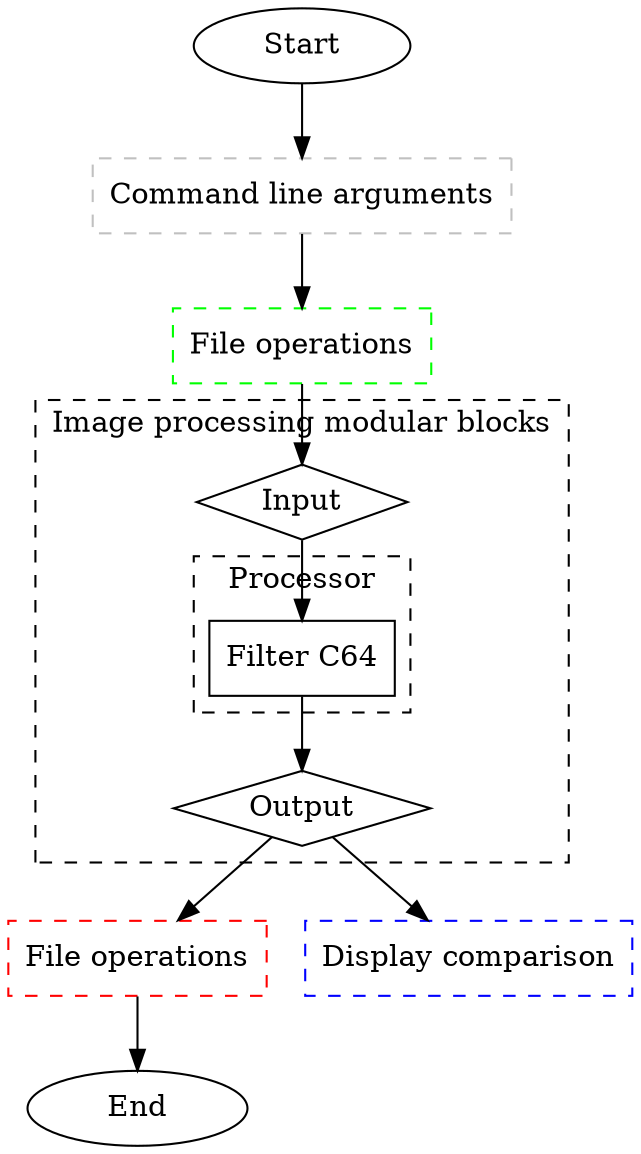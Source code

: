 digraph IMBFlowchart {
	compound=true;
	graph [color="black"];

	start [label="   Start   ", shape="ellipse"];
	end [label="    End    ", shape="ellipse"];
	command_line_arguments [label="Command line arguments", shape="box", style="dashed", color="grey"];
	file_operations_input [label="File operations", shape="box", style="dashed", color="green"];
	file_operations_output [label="File operations", shape="box", style="dashed", color="red"];
	display [label="Display comparison", shape="box", style="dashed", color="blue"];

	start -> command_line_arguments;
	command_line_arguments -> file_operations_input;
	file_operations_input -> input;


	subgraph cluster_imb {
		graph [label="Image processing modular blocks", style="dashed", color="black"];
		input [label="Input", shape="diamond"];
		output [label="Output", shape="diamond"];
		
		subgraph cluster_processor {
			graph [label="Processor", shape="box"];
			filter_c64 [label="Filter C64", shape="box"];
		}
		

	}

	input->filter_c64;
	filter_c64->output;
	output -> display;
	output -> file_operations_output;
	file_operations_output -> end;
}
